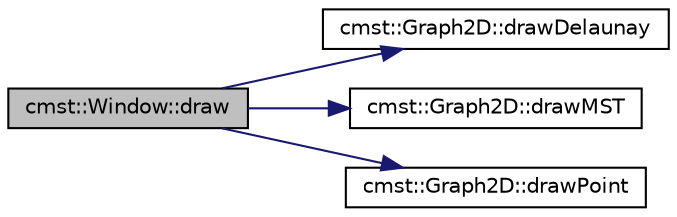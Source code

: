 digraph "cmst::Window::draw"
{
  edge [fontname="Helvetica",fontsize="10",labelfontname="Helvetica",labelfontsize="10"];
  node [fontname="Helvetica",fontsize="10",shape=record];
  rankdir="LR";
  Node1 [label="cmst::Window::draw",height=0.2,width=0.4,color="black", fillcolor="grey75", style="filled", fontcolor="black"];
  Node1 -> Node2 [color="midnightblue",fontsize="10",style="solid"];
  Node2 [label="cmst::Graph2D::drawDelaunay",height=0.2,width=0.4,color="black", fillcolor="white", style="filled",URL="$classcmst_1_1_graph2_d.html#a2c4ed2ccd1fffc94c636929e531c4e3e"];
  Node1 -> Node3 [color="midnightblue",fontsize="10",style="solid"];
  Node3 [label="cmst::Graph2D::drawMST",height=0.2,width=0.4,color="black", fillcolor="white", style="filled",URL="$classcmst_1_1_graph2_d.html#a96e388b819b351c8564eed9aecf58f7d"];
  Node1 -> Node4 [color="midnightblue",fontsize="10",style="solid"];
  Node4 [label="cmst::Graph2D::drawPoint",height=0.2,width=0.4,color="black", fillcolor="white", style="filled",URL="$classcmst_1_1_graph2_d.html#affec250ee22a067a28127b46ce976b90"];
}
